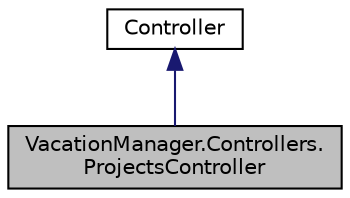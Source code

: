 digraph "VacationManager.Controllers.ProjectsController"
{
 // LATEX_PDF_SIZE
  edge [fontname="Helvetica",fontsize="10",labelfontname="Helvetica",labelfontsize="10"];
  node [fontname="Helvetica",fontsize="10",shape=record];
  Node1 [label="VacationManager.Controllers.\lProjectsController",height=0.2,width=0.4,color="black", fillcolor="grey75", style="filled", fontcolor="black",tooltip="Controlls the Project logic."];
  Node2 -> Node1 [dir="back",color="midnightblue",fontsize="10",style="solid",fontname="Helvetica"];
  Node2 [label="Controller",height=0.2,width=0.4,color="black", fillcolor="white", style="filled",tooltip=" "];
}
